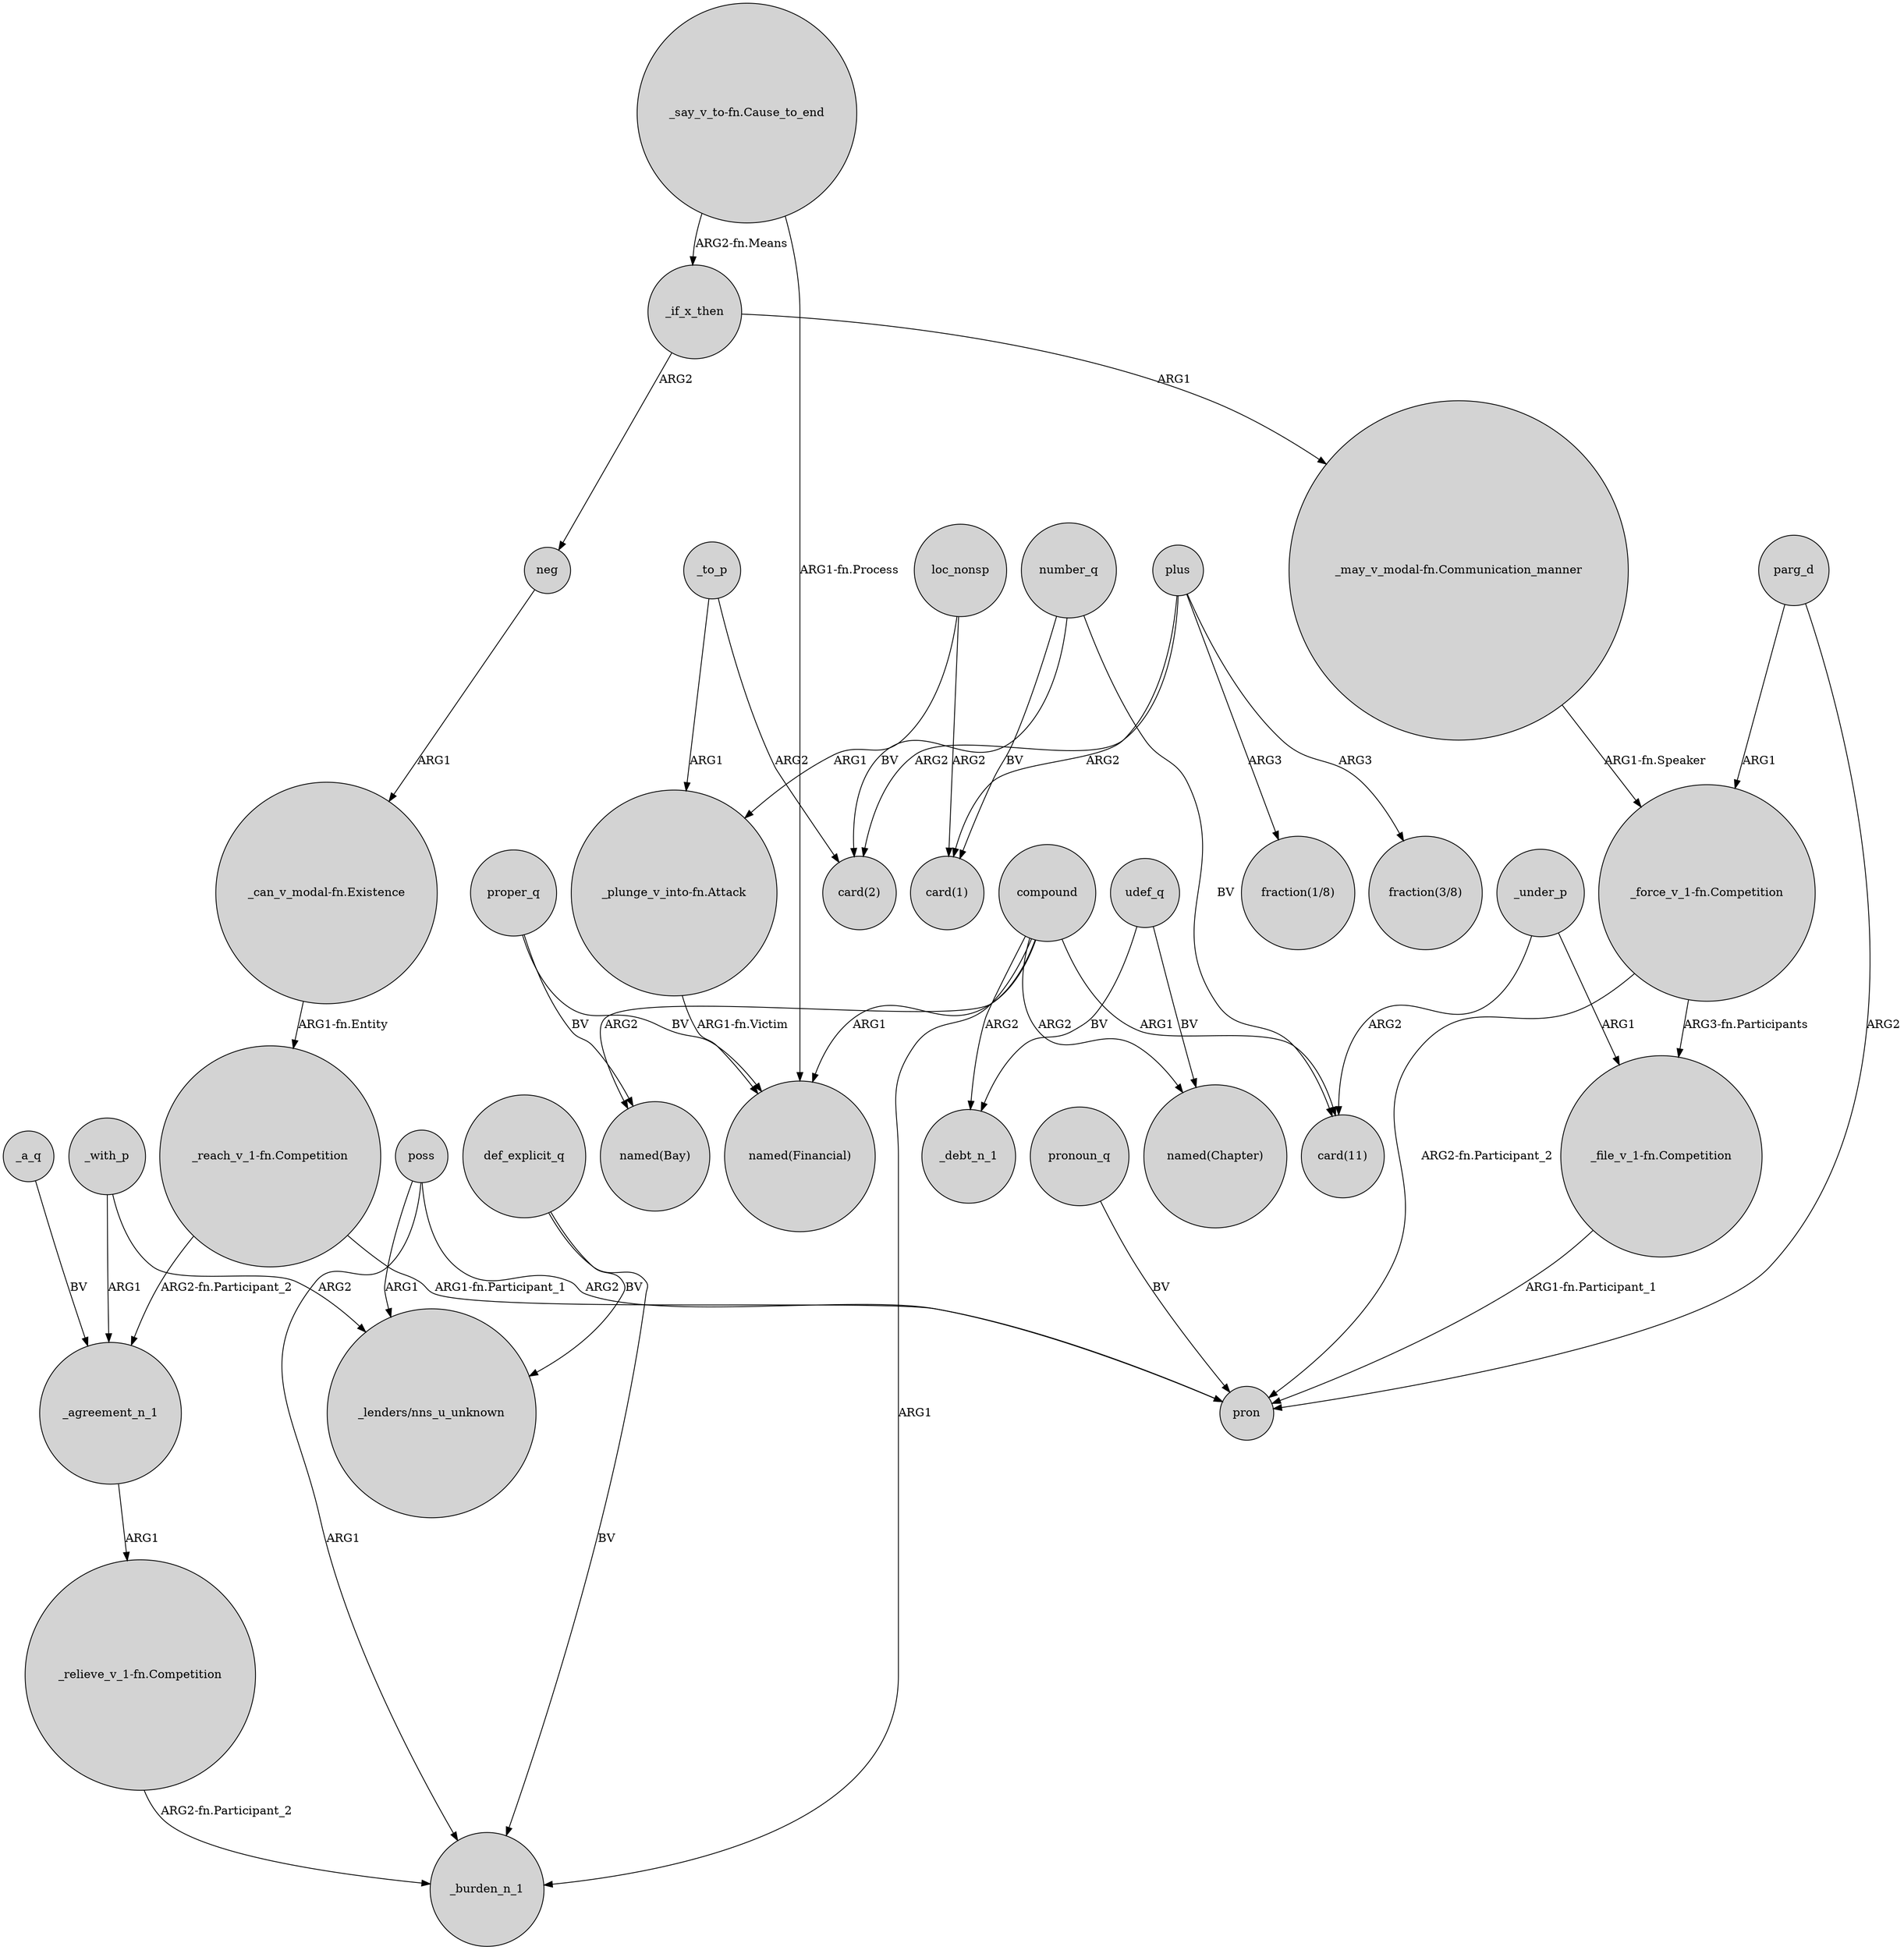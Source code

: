 digraph {
	node [shape=circle style=filled]
	_if_x_then -> neg [label=ARG2]
	proper_q -> "named(Bay)" [label=BV]
	_if_x_then -> "_may_v_modal-fn.Communication_manner" [label=ARG1]
	_under_p -> "card(11)" [label=ARG2]
	compound -> "card(11)" [label=ARG1]
	"_say_v_to-fn.Cause_to_end" -> _if_x_then [label="ARG2-fn.Means"]
	number_q -> "card(2)" [label=BV]
	number_q -> "card(1)" [label=BV]
	"_reach_v_1-fn.Competition" -> _agreement_n_1 [label="ARG2-fn.Participant_2"]
	compound -> "named(Bay)" [label=ARG2]
	compound -> _burden_n_1 [label=ARG1]
	poss -> _burden_n_1 [label=ARG1]
	parg_d -> pron [label=ARG2]
	plus -> "fraction(1/8)" [label=ARG3]
	_agreement_n_1 -> "_relieve_v_1-fn.Competition" [label=ARG1]
	_to_p -> "_plunge_v_into-fn.Attack" [label=ARG1]
	"_relieve_v_1-fn.Competition" -> _burden_n_1 [label="ARG2-fn.Participant_2"]
	loc_nonsp -> "card(1)" [label=ARG2]
	"_plunge_v_into-fn.Attack" -> "named(Financial)" [label="ARG1-fn.Victim"]
	plus -> "card(1)" [label=ARG2]
	compound -> "named(Chapter)" [label=ARG2]
	def_explicit_q -> "_lenders/nns_u_unknown" [label=BV]
	pronoun_q -> pron [label=BV]
	poss -> pron [label=ARG2]
	udef_q -> _debt_n_1 [label=BV]
	"_can_v_modal-fn.Existence" -> "_reach_v_1-fn.Competition" [label="ARG1-fn.Entity"]
	def_explicit_q -> _burden_n_1 [label=BV]
	"_say_v_to-fn.Cause_to_end" -> "named(Financial)" [label="ARG1-fn.Process"]
	"_file_v_1-fn.Competition" -> pron [label="ARG1-fn.Participant_1"]
	_a_q -> _agreement_n_1 [label=BV]
	plus -> "fraction(3/8)" [label=ARG3]
	proper_q -> "named(Financial)" [label=BV]
	compound -> _debt_n_1 [label=ARG2]
	"_force_v_1-fn.Competition" -> "_file_v_1-fn.Competition" [label="ARG3-fn.Participants"]
	"_reach_v_1-fn.Competition" -> pron [label="ARG1-fn.Participant_1"]
	neg -> "_can_v_modal-fn.Existence" [label=ARG1]
	_with_p -> "_lenders/nns_u_unknown" [label=ARG2]
	loc_nonsp -> "_plunge_v_into-fn.Attack" [label=ARG1]
	"_force_v_1-fn.Competition" -> pron [label="ARG2-fn.Participant_2"]
	udef_q -> "named(Chapter)" [label=BV]
	_under_p -> "_file_v_1-fn.Competition" [label=ARG1]
	plus -> "card(2)" [label=ARG2]
	_to_p -> "card(2)" [label=ARG2]
	compound -> "named(Financial)" [label=ARG1]
	parg_d -> "_force_v_1-fn.Competition" [label=ARG1]
	poss -> "_lenders/nns_u_unknown" [label=ARG1]
	number_q -> "card(11)" [label=BV]
	"_may_v_modal-fn.Communication_manner" -> "_force_v_1-fn.Competition" [label="ARG1-fn.Speaker"]
	_with_p -> _agreement_n_1 [label=ARG1]
}
